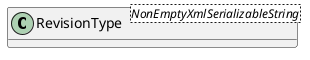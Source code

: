 @startuml
skinparam classAttributeIconSize 0
hide methods

class RevisionType<NonEmptyXmlSerializableString> {
}
@enduml